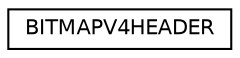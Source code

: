 digraph G
{
  edge [fontname="Helvetica",fontsize="10",labelfontname="Helvetica",labelfontsize="10"];
  node [fontname="Helvetica",fontsize="10",shape=record];
  rankdir="LR";
  Node1 [label="BITMAPV4HEADER",height=0.2,width=0.4,color="black", fillcolor="white", style="filled",URL="$struct_b_i_t_m_a_p_v4_h_e_a_d_e_r.html"];
}
